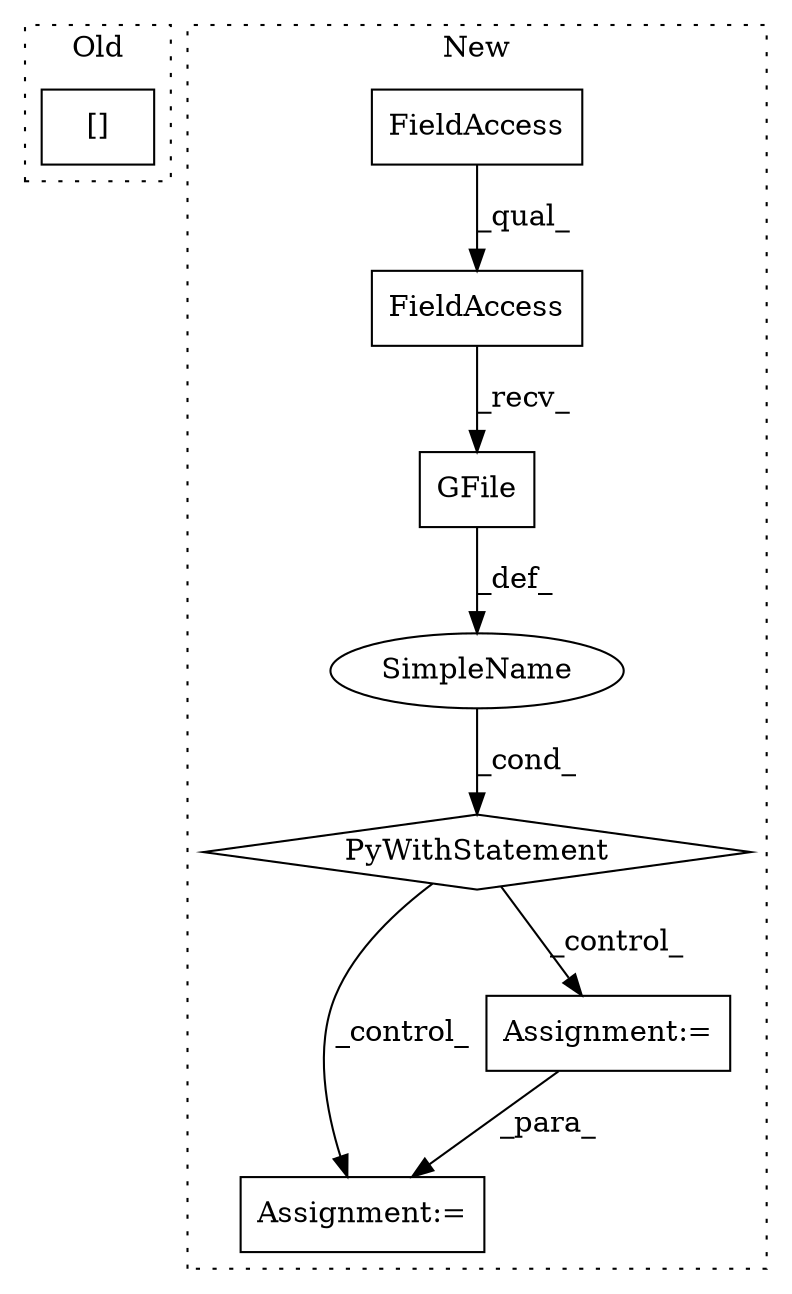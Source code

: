 digraph G {
subgraph cluster0 {
1 [label="[]" a="2" s="3413,3420" l="6,1" shape="box"];
label = "Old";
style="dotted";
}
subgraph cluster1 {
2 [label="GFile" a="32" s="3029,3045" l="6,1" shape="box"];
3 [label="FieldAccess" a="22" s="3009" l="19" shape="box"];
4 [label="FieldAccess" a="22" s="3009" l="13" shape="box"];
5 [label="PyWithStatement" a="104" s="2999,3046" l="10,2" shape="diamond"];
6 [label="SimpleName" a="42" s="" l="" shape="ellipse"];
7 [label="Assignment:=" a="7" s="3261" l="24" shape="box"];
8 [label="Assignment:=" a="7" s="3075" l="1" shape="box"];
label = "New";
style="dotted";
}
2 -> 6 [label="_def_"];
3 -> 2 [label="_recv_"];
4 -> 3 [label="_qual_"];
5 -> 8 [label="_control_"];
5 -> 7 [label="_control_"];
6 -> 5 [label="_cond_"];
8 -> 7 [label="_para_"];
}